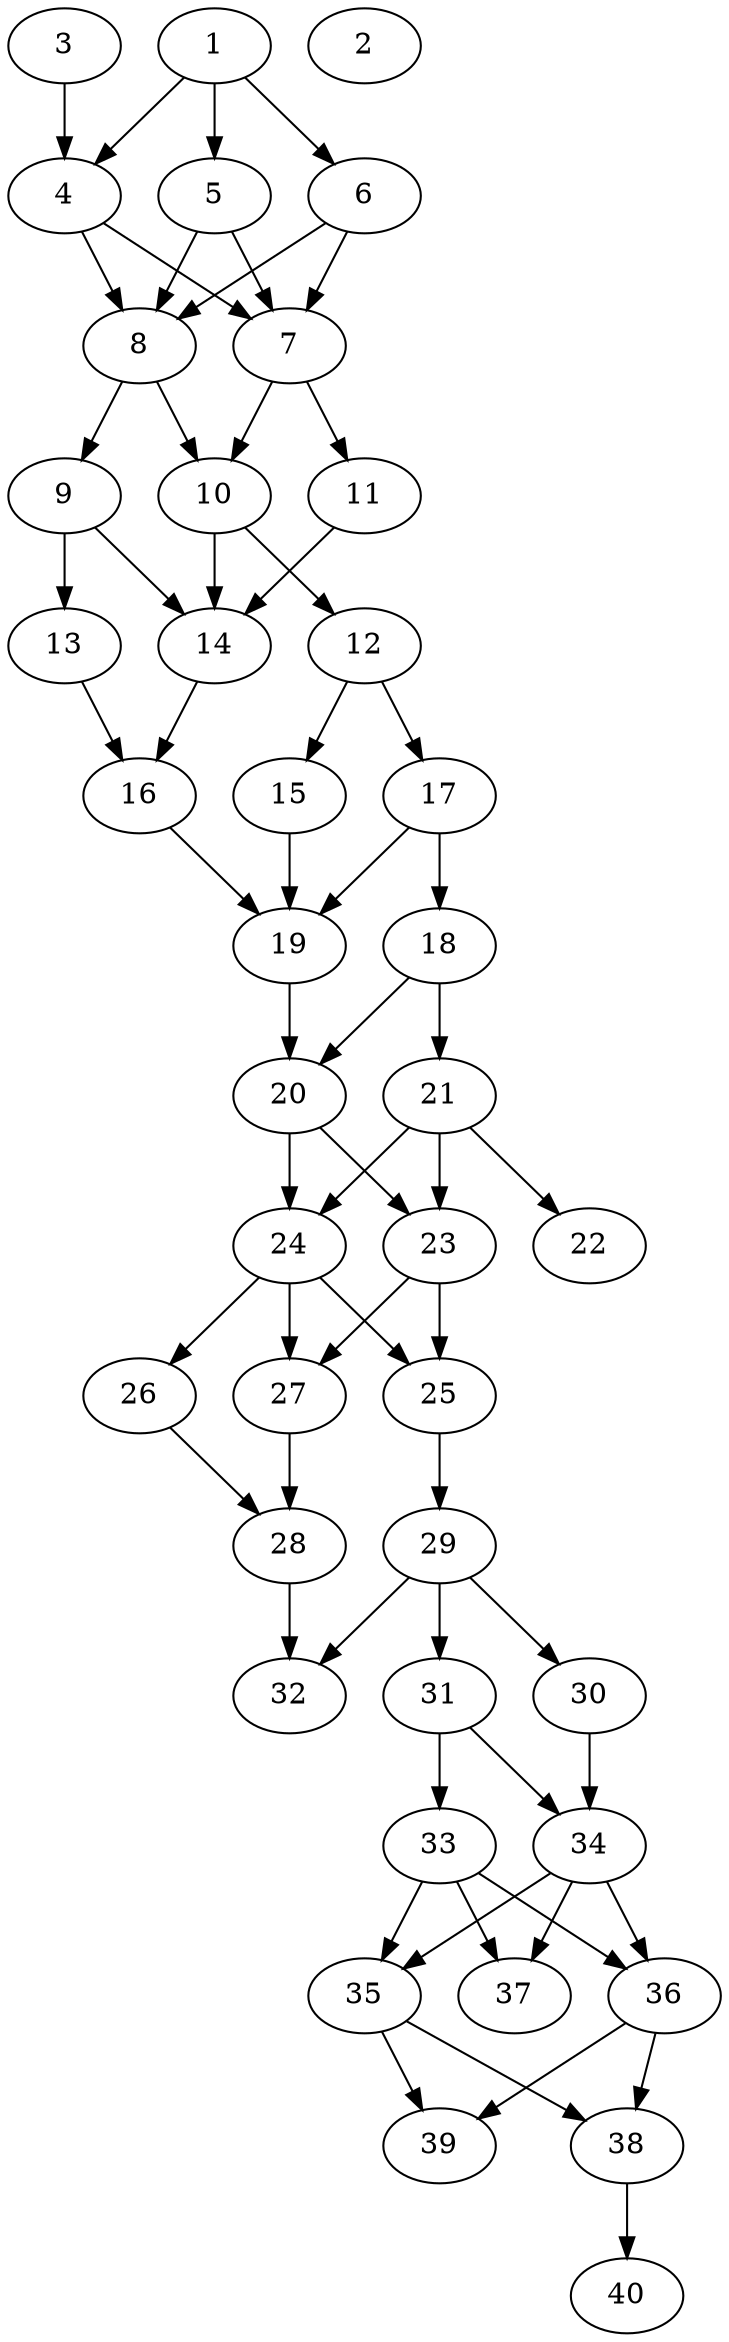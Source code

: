 // DAG automatically generated by daggen at Thu Oct  3 14:06:48 2019
// ./daggen --dot -n 40 --ccr 0.4 --fat 0.3 --regular 0.7 --density 0.7 --mindata 5242880 --maxdata 52428800 
digraph G {
  1 [size="31093760", alpha="0.13", expect_size="12437504"] 
  1 -> 4 [size ="12437504"]
  1 -> 5 [size ="12437504"]
  1 -> 6 [size ="12437504"]
  2 [size="32325120", alpha="0.08", expect_size="12930048"] 
  3 [size="92480000", alpha="0.04", expect_size="36992000"] 
  3 -> 4 [size ="36992000"]
  4 [size="49968640", alpha="0.17", expect_size="19987456"] 
  4 -> 7 [size ="19987456"]
  4 -> 8 [size ="19987456"]
  5 [size="118837760", alpha="0.11", expect_size="47535104"] 
  5 -> 7 [size ="47535104"]
  5 -> 8 [size ="47535104"]
  6 [size="70858240", alpha="0.12", expect_size="28343296"] 
  6 -> 7 [size ="28343296"]
  6 -> 8 [size ="28343296"]
  7 [size="51230720", alpha="0.10", expect_size="20492288"] 
  7 -> 10 [size ="20492288"]
  7 -> 11 [size ="20492288"]
  8 [size="102620160", alpha="0.01", expect_size="41048064"] 
  8 -> 9 [size ="41048064"]
  8 -> 10 [size ="41048064"]
  9 [size="68661760", alpha="0.14", expect_size="27464704"] 
  9 -> 13 [size ="27464704"]
  9 -> 14 [size ="27464704"]
  10 [size="79109120", alpha="0.01", expect_size="31643648"] 
  10 -> 12 [size ="31643648"]
  10 -> 14 [size ="31643648"]
  11 [size="102950400", alpha="0.14", expect_size="41180160"] 
  11 -> 14 [size ="41180160"]
  12 [size="63879680", alpha="0.03", expect_size="25551872"] 
  12 -> 15 [size ="25551872"]
  12 -> 17 [size ="25551872"]
  13 [size="109626880", alpha="0.04", expect_size="43850752"] 
  13 -> 16 [size ="43850752"]
  14 [size="14860800", alpha="0.10", expect_size="5944320"] 
  14 -> 16 [size ="5944320"]
  15 [size="113968640", alpha="0.06", expect_size="45587456"] 
  15 -> 19 [size ="45587456"]
  16 [size="58608640", alpha="0.13", expect_size="23443456"] 
  16 -> 19 [size ="23443456"]
  17 [size="128166400", alpha="0.17", expect_size="51266560"] 
  17 -> 18 [size ="51266560"]
  17 -> 19 [size ="51266560"]
  18 [size="68812800", alpha="0.08", expect_size="27525120"] 
  18 -> 20 [size ="27525120"]
  18 -> 21 [size ="27525120"]
  19 [size="77207040", alpha="0.08", expect_size="30882816"] 
  19 -> 20 [size ="30882816"]
  20 [size="41018880", alpha="0.03", expect_size="16407552"] 
  20 -> 23 [size ="16407552"]
  20 -> 24 [size ="16407552"]
  21 [size="45273600", alpha="0.02", expect_size="18109440"] 
  21 -> 22 [size ="18109440"]
  21 -> 23 [size ="18109440"]
  21 -> 24 [size ="18109440"]
  22 [size="128263680", alpha="0.04", expect_size="51305472"] 
  23 [size="30369280", alpha="0.20", expect_size="12147712"] 
  23 -> 25 [size ="12147712"]
  23 -> 27 [size ="12147712"]
  24 [size="55930880", alpha="0.02", expect_size="22372352"] 
  24 -> 25 [size ="22372352"]
  24 -> 26 [size ="22372352"]
  24 -> 27 [size ="22372352"]
  25 [size="116812800", alpha="0.01", expect_size="46725120"] 
  25 -> 29 [size ="46725120"]
  26 [size="31544320", alpha="0.11", expect_size="12617728"] 
  26 -> 28 [size ="12617728"]
  27 [size="107520000", alpha="0.07", expect_size="43008000"] 
  27 -> 28 [size ="43008000"]
  28 [size="92707840", alpha="0.18", expect_size="37083136"] 
  28 -> 32 [size ="37083136"]
  29 [size="22784000", alpha="0.19", expect_size="9113600"] 
  29 -> 30 [size ="9113600"]
  29 -> 31 [size ="9113600"]
  29 -> 32 [size ="9113600"]
  30 [size="67763200", alpha="0.10", expect_size="27105280"] 
  30 -> 34 [size ="27105280"]
  31 [size="87861760", alpha="0.17", expect_size="35144704"] 
  31 -> 33 [size ="35144704"]
  31 -> 34 [size ="35144704"]
  32 [size="101063680", alpha="0.13", expect_size="40425472"] 
  33 [size="126592000", alpha="0.05", expect_size="50636800"] 
  33 -> 35 [size ="50636800"]
  33 -> 36 [size ="50636800"]
  33 -> 37 [size ="50636800"]
  34 [size="125854720", alpha="0.17", expect_size="50341888"] 
  34 -> 35 [size ="50341888"]
  34 -> 36 [size ="50341888"]
  34 -> 37 [size ="50341888"]
  35 [size="17751040", alpha="0.07", expect_size="7100416"] 
  35 -> 38 [size ="7100416"]
  35 -> 39 [size ="7100416"]
  36 [size="25978880", alpha="0.04", expect_size="10391552"] 
  36 -> 38 [size ="10391552"]
  36 -> 39 [size ="10391552"]
  37 [size="90324480", alpha="0.00", expect_size="36129792"] 
  38 [size="130946560", alpha="0.06", expect_size="52378624"] 
  38 -> 40 [size ="52378624"]
  39 [size="119393280", alpha="0.03", expect_size="47757312"] 
  40 [size="111224320", alpha="0.05", expect_size="44489728"] 
}
